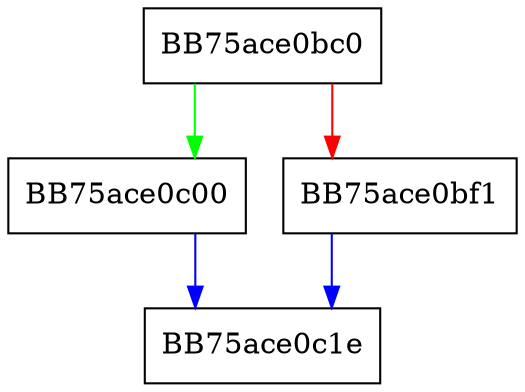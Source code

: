 digraph AMS_Deinit {
  node [shape="box"];
  graph [splines=ortho];
  BB75ace0bc0 -> BB75ace0c00 [color="green"];
  BB75ace0bc0 -> BB75ace0bf1 [color="red"];
  BB75ace0bf1 -> BB75ace0c1e [color="blue"];
  BB75ace0c00 -> BB75ace0c1e [color="blue"];
}